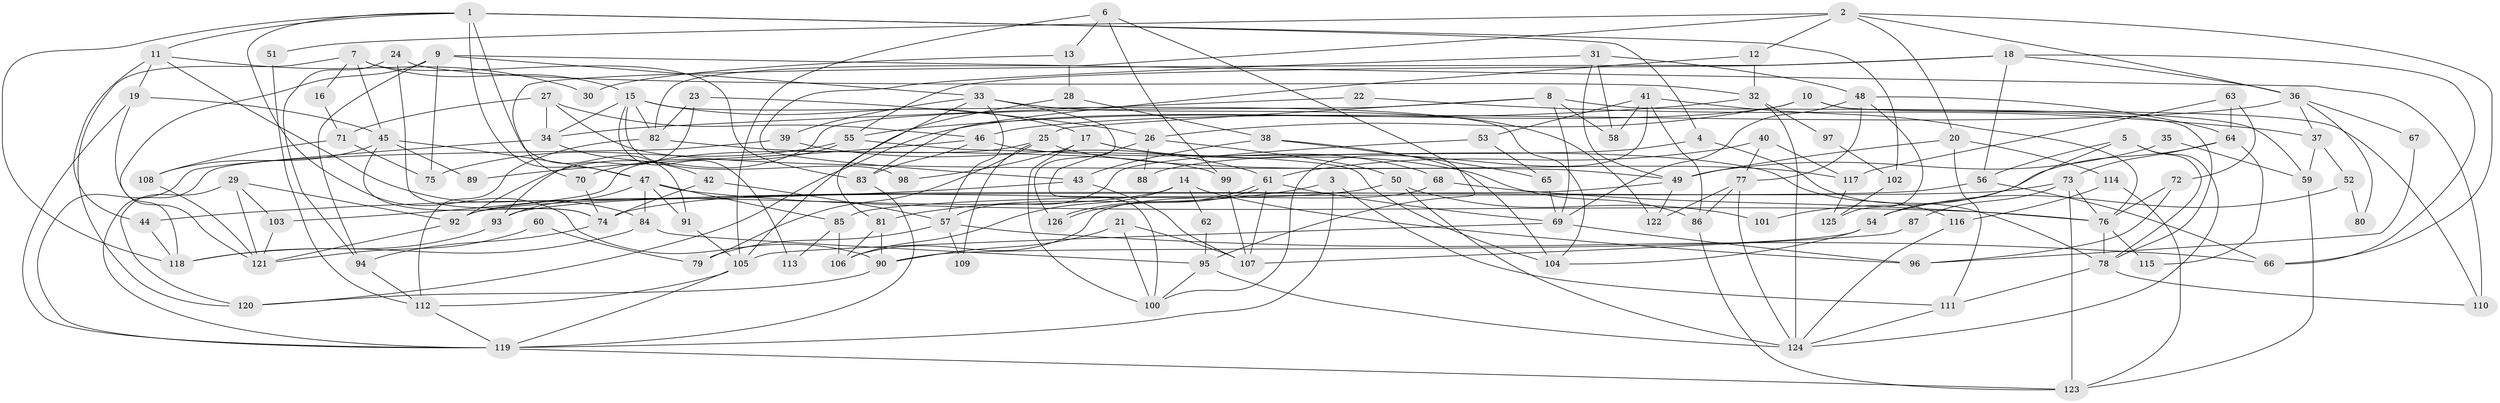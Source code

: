// Generated by graph-tools (version 1.1) at 2025/26/03/09/25 03:26:14]
// undirected, 126 vertices, 252 edges
graph export_dot {
graph [start="1"]
  node [color=gray90,style=filled];
  1;
  2;
  3;
  4;
  5;
  6;
  7;
  8;
  9;
  10;
  11;
  12;
  13;
  14;
  15;
  16;
  17;
  18;
  19;
  20;
  21;
  22;
  23;
  24;
  25;
  26;
  27;
  28;
  29;
  30;
  31;
  32;
  33;
  34;
  35;
  36;
  37;
  38;
  39;
  40;
  41;
  42;
  43;
  44;
  45;
  46;
  47;
  48;
  49;
  50;
  51;
  52;
  53;
  54;
  55;
  56;
  57;
  58;
  59;
  60;
  61;
  62;
  63;
  64;
  65;
  66;
  67;
  68;
  69;
  70;
  71;
  72;
  73;
  74;
  75;
  76;
  77;
  78;
  79;
  80;
  81;
  82;
  83;
  84;
  85;
  86;
  87;
  88;
  89;
  90;
  91;
  92;
  93;
  94;
  95;
  96;
  97;
  98;
  99;
  100;
  101;
  102;
  103;
  104;
  105;
  106;
  107;
  108;
  109;
  110;
  111;
  112;
  113;
  114;
  115;
  116;
  117;
  118;
  119;
  120;
  121;
  122;
  123;
  124;
  125;
  126;
  1 -- 90;
  1 -- 91;
  1 -- 4;
  1 -- 11;
  1 -- 47;
  1 -- 102;
  1 -- 118;
  2 -- 20;
  2 -- 66;
  2 -- 12;
  2 -- 36;
  2 -- 51;
  2 -- 82;
  3 -- 111;
  3 -- 119;
  3 -- 81;
  4 -- 78;
  4 -- 88;
  5 -- 54;
  5 -- 124;
  5 -- 56;
  5 -- 78;
  6 -- 105;
  6 -- 95;
  6 -- 13;
  6 -- 99;
  7 -- 83;
  7 -- 15;
  7 -- 16;
  7 -- 45;
  7 -- 120;
  8 -- 92;
  8 -- 69;
  8 -- 25;
  8 -- 58;
  8 -- 59;
  9 -- 33;
  9 -- 118;
  9 -- 75;
  9 -- 94;
  9 -- 110;
  10 -- 110;
  10 -- 26;
  10 -- 78;
  10 -- 120;
  11 -- 84;
  11 -- 19;
  11 -- 30;
  11 -- 44;
  12 -- 32;
  12 -- 83;
  13 -- 28;
  13 -- 30;
  14 -- 96;
  14 -- 92;
  14 -- 62;
  14 -- 106;
  15 -- 82;
  15 -- 17;
  15 -- 34;
  15 -- 98;
  15 -- 104;
  15 -- 113;
  16 -- 71;
  17 -- 100;
  17 -- 86;
  17 -- 68;
  17 -- 98;
  18 -- 66;
  18 -- 55;
  18 -- 36;
  18 -- 56;
  18 -- 70;
  19 -- 45;
  19 -- 119;
  19 -- 121;
  20 -- 49;
  20 -- 111;
  20 -- 114;
  21 -- 107;
  21 -- 90;
  21 -- 100;
  22 -- 34;
  22 -- 37;
  23 -- 26;
  23 -- 93;
  23 -- 82;
  24 -- 74;
  24 -- 94;
  24 -- 32;
  25 -- 103;
  25 -- 79;
  25 -- 109;
  25 -- 117;
  26 -- 50;
  26 -- 100;
  26 -- 88;
  27 -- 49;
  27 -- 34;
  27 -- 46;
  27 -- 71;
  28 -- 105;
  28 -- 38;
  29 -- 120;
  29 -- 121;
  29 -- 92;
  29 -- 103;
  31 -- 43;
  31 -- 58;
  31 -- 48;
  31 -- 49;
  32 -- 55;
  32 -- 97;
  32 -- 124;
  33 -- 81;
  33 -- 122;
  33 -- 39;
  33 -- 57;
  33 -- 126;
  34 -- 119;
  34 -- 42;
  35 -- 49;
  35 -- 59;
  36 -- 37;
  36 -- 46;
  36 -- 67;
  36 -- 80;
  37 -- 59;
  37 -- 52;
  38 -- 43;
  38 -- 65;
  38 -- 104;
  39 -- 119;
  39 -- 61;
  40 -- 77;
  40 -- 61;
  40 -- 117;
  41 -- 100;
  41 -- 76;
  41 -- 53;
  41 -- 58;
  41 -- 86;
  42 -- 74;
  42 -- 57;
  43 -- 107;
  43 -- 44;
  44 -- 118;
  45 -- 47;
  45 -- 74;
  45 -- 89;
  45 -- 108;
  46 -- 83;
  46 -- 89;
  46 -- 116;
  47 -- 85;
  47 -- 76;
  47 -- 84;
  47 -- 91;
  47 -- 93;
  48 -- 69;
  48 -- 64;
  48 -- 77;
  48 -- 125;
  49 -- 92;
  49 -- 122;
  50 -- 124;
  50 -- 74;
  50 -- 101;
  51 -- 112;
  52 -- 54;
  52 -- 80;
  53 -- 57;
  53 -- 65;
  54 -- 90;
  54 -- 104;
  55 -- 104;
  55 -- 70;
  55 -- 75;
  56 -- 66;
  56 -- 85;
  57 -- 66;
  57 -- 79;
  57 -- 109;
  59 -- 123;
  60 -- 79;
  60 -- 121;
  61 -- 126;
  61 -- 126;
  61 -- 69;
  61 -- 107;
  62 -- 95;
  63 -- 64;
  63 -- 117;
  63 -- 72;
  64 -- 73;
  64 -- 101;
  64 -- 115;
  65 -- 69;
  67 -- 96;
  68 -- 76;
  68 -- 106;
  69 -- 105;
  69 -- 96;
  70 -- 74;
  71 -- 75;
  71 -- 108;
  72 -- 76;
  72 -- 96;
  73 -- 76;
  73 -- 123;
  73 -- 87;
  73 -- 93;
  74 -- 94;
  76 -- 78;
  76 -- 115;
  77 -- 86;
  77 -- 122;
  77 -- 124;
  78 -- 110;
  78 -- 111;
  81 -- 106;
  81 -- 90;
  82 -- 99;
  82 -- 112;
  83 -- 119;
  84 -- 118;
  84 -- 95;
  85 -- 106;
  85 -- 113;
  86 -- 123;
  87 -- 107;
  90 -- 120;
  91 -- 105;
  92 -- 121;
  93 -- 118;
  94 -- 112;
  95 -- 124;
  95 -- 100;
  97 -- 102;
  99 -- 107;
  102 -- 125;
  103 -- 121;
  105 -- 112;
  105 -- 119;
  108 -- 121;
  111 -- 124;
  112 -- 119;
  114 -- 116;
  114 -- 123;
  116 -- 124;
  117 -- 125;
  119 -- 123;
}
